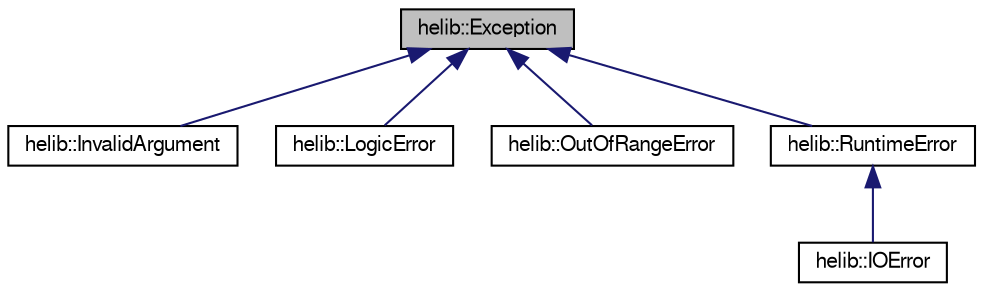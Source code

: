digraph "helib::Exception"
{
  edge [fontname="FreeSans",fontsize="10",labelfontname="FreeSans",labelfontsize="10"];
  node [fontname="FreeSans",fontsize="10",shape=record];
  Node0 [label="helib::Exception",height=0.2,width=0.4,color="black", fillcolor="grey75", style="filled", fontcolor="black"];
  Node0 -> Node1 [dir="back",color="midnightblue",fontsize="10",style="solid"];
  Node1 [label="helib::InvalidArgument",height=0.2,width=0.4,color="black", fillcolor="white", style="filled",URL="$classhelib_1_1_invalid_argument.html",tooltip="Inherits from Exception and std::invalid_argument. "];
  Node0 -> Node2 [dir="back",color="midnightblue",fontsize="10",style="solid"];
  Node2 [label="helib::LogicError",height=0.2,width=0.4,color="black", fillcolor="white", style="filled",URL="$classhelib_1_1_logic_error.html",tooltip="Inherits from Exception and std::logic_error. "];
  Node0 -> Node3 [dir="back",color="midnightblue",fontsize="10",style="solid"];
  Node3 [label="helib::OutOfRangeError",height=0.2,width=0.4,color="black", fillcolor="white", style="filled",URL="$classhelib_1_1_out_of_range_error.html",tooltip="Inherits from Exception and std::out_of_range. "];
  Node0 -> Node4 [dir="back",color="midnightblue",fontsize="10",style="solid"];
  Node4 [label="helib::RuntimeError",height=0.2,width=0.4,color="black", fillcolor="white", style="filled",URL="$classhelib_1_1_runtime_error.html",tooltip="Inherits from Exception and std::runtime_error. "];
  Node4 -> Node5 [dir="back",color="midnightblue",fontsize="10",style="solid"];
  Node5 [label="helib::IOError",height=0.2,width=0.4,color="black", fillcolor="white", style="filled",URL="$classhelib_1_1_i_o_error.html",tooltip="Inherits from Exception and std::runtime_error. "];
}

